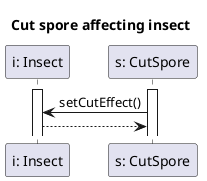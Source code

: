 @startuml InsectSpeedUp

title Cut spore affecting insect

participant "i: Insect" as I
participant "s: CutSpore" as Sp

activate I
activate Sp

Sp -> I : setCutEffect()
I --> Sp

@enduml